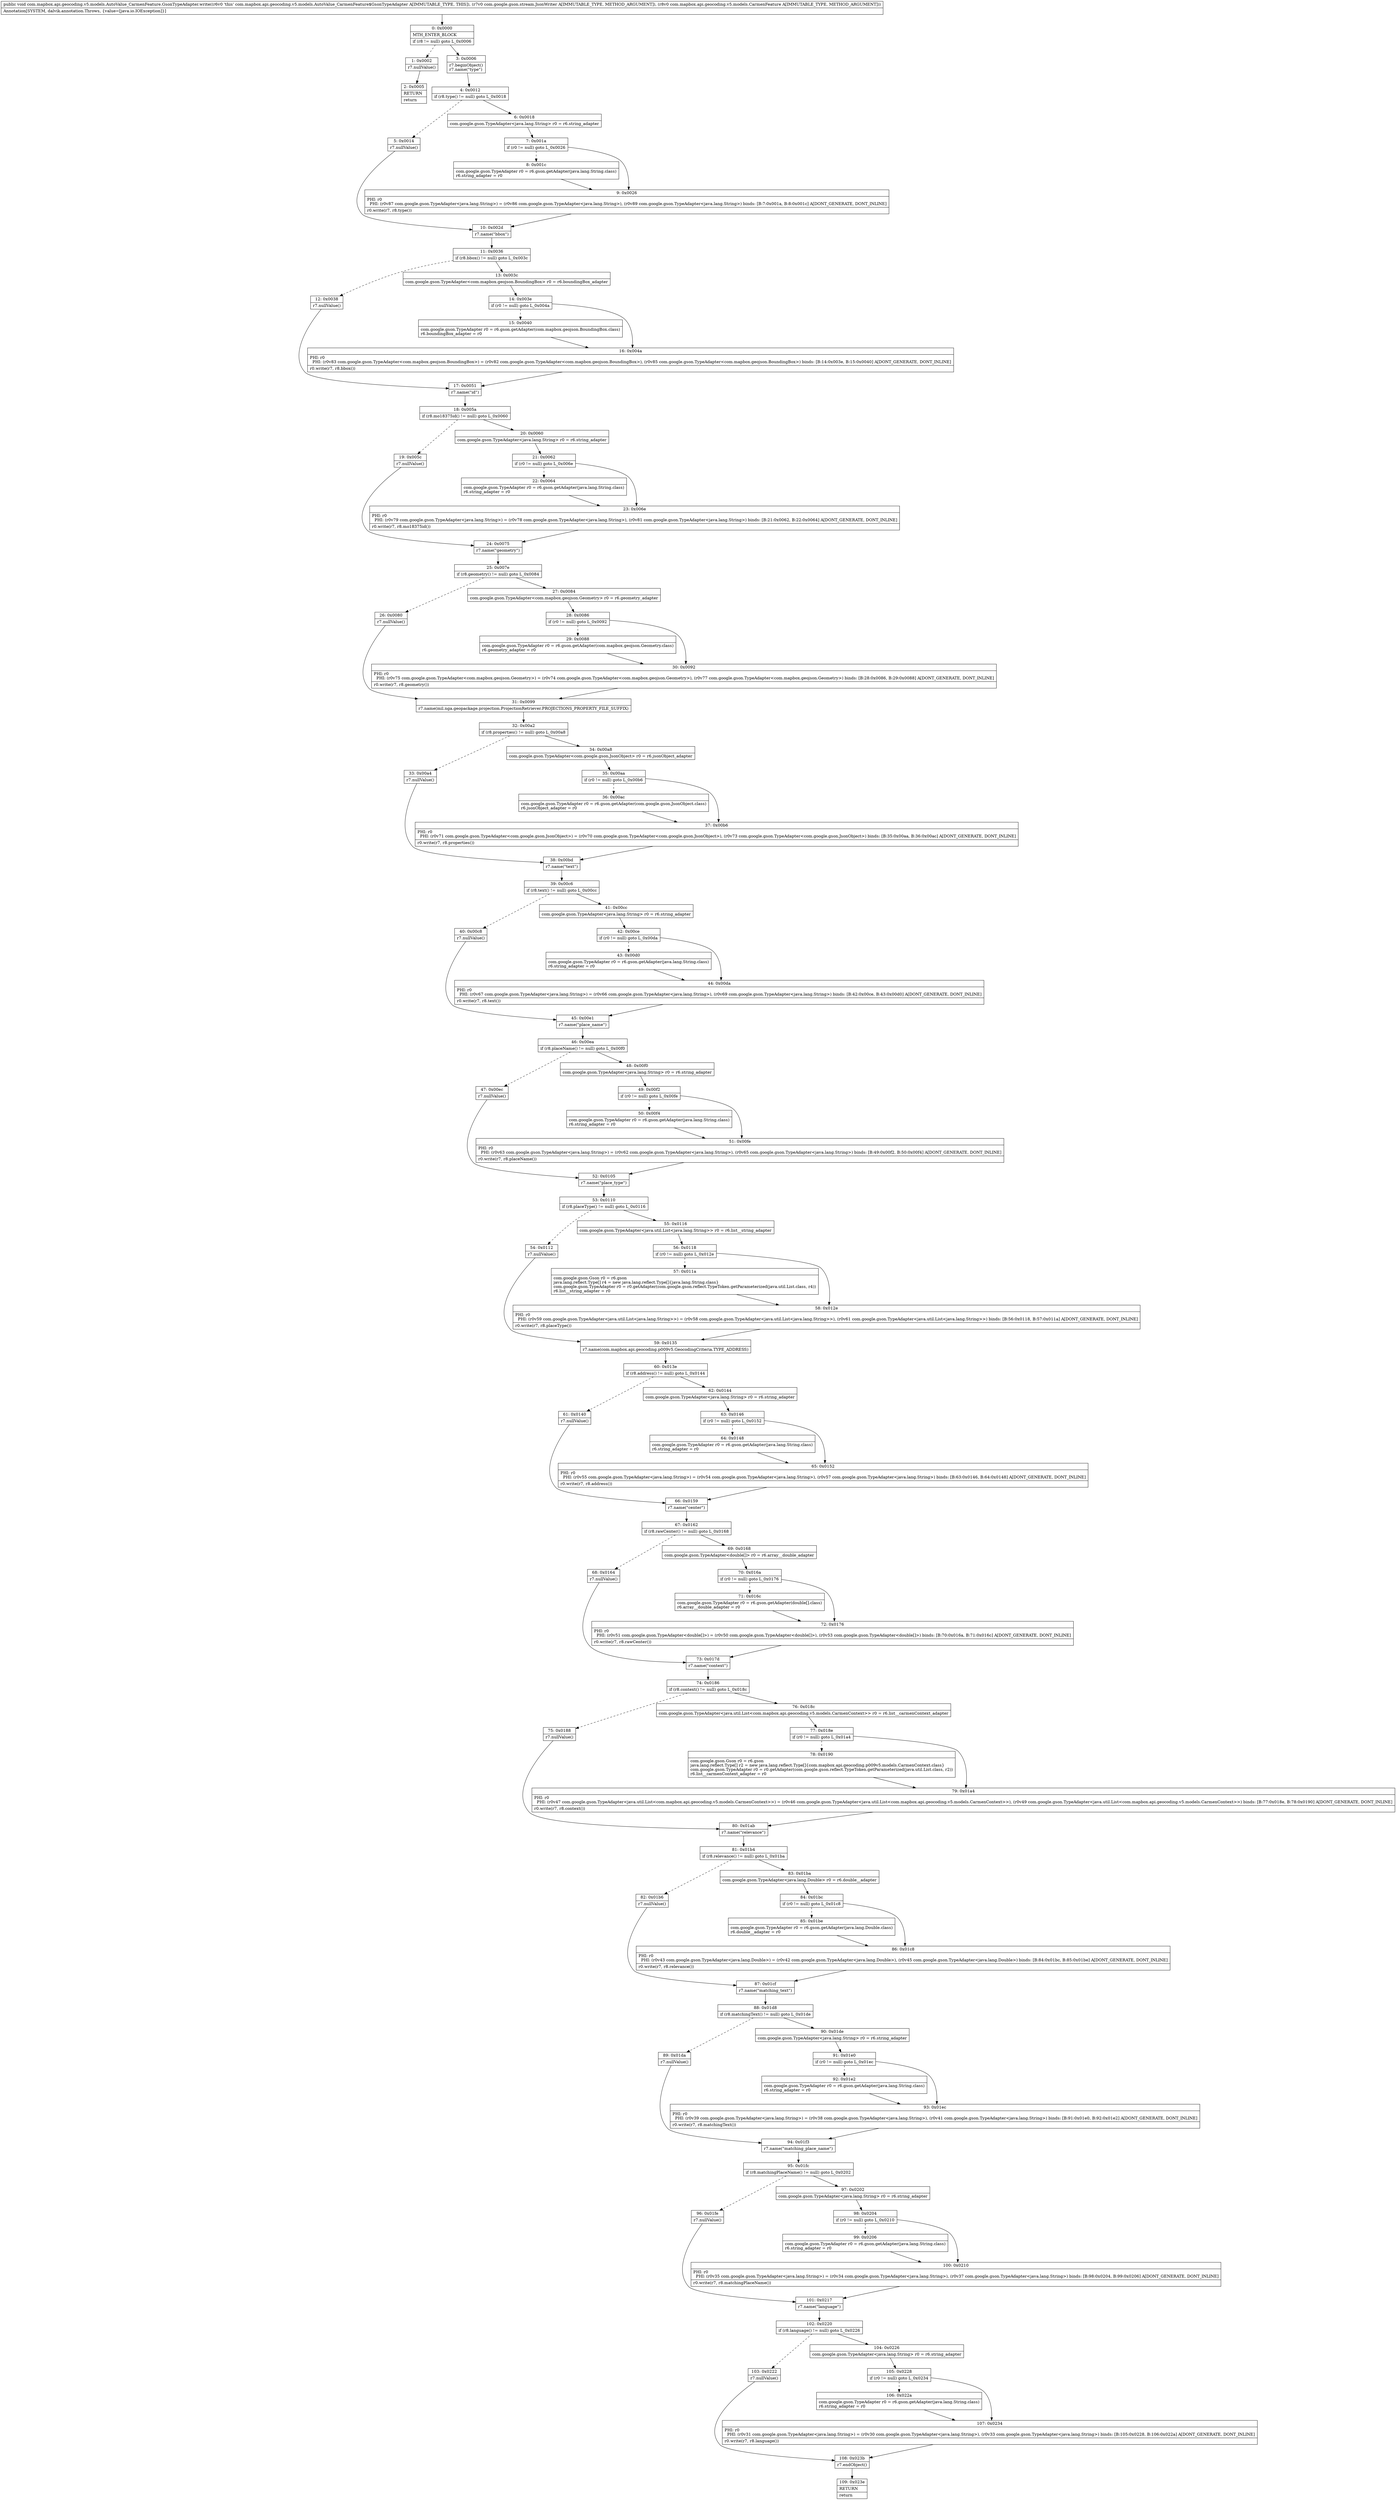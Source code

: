 digraph "CFG forcom.mapbox.api.geocoding.v5.models.AutoValue_CarmenFeature.GsonTypeAdapter.write(Lcom\/google\/gson\/stream\/JsonWriter;Lcom\/mapbox\/api\/geocoding\/v5\/models\/CarmenFeature;)V" {
Node_0 [shape=record,label="{0\:\ 0x0000|MTH_ENTER_BLOCK\l|if (r8 != null) goto L_0x0006\l}"];
Node_1 [shape=record,label="{1\:\ 0x0002|r7.nullValue()\l}"];
Node_2 [shape=record,label="{2\:\ 0x0005|RETURN\l|return\l}"];
Node_3 [shape=record,label="{3\:\ 0x0006|r7.beginObject()\lr7.name(\"type\")\l}"];
Node_4 [shape=record,label="{4\:\ 0x0012|if (r8.type() != null) goto L_0x0018\l}"];
Node_5 [shape=record,label="{5\:\ 0x0014|r7.nullValue()\l}"];
Node_6 [shape=record,label="{6\:\ 0x0018|com.google.gson.TypeAdapter\<java.lang.String\> r0 = r6.string_adapter\l}"];
Node_7 [shape=record,label="{7\:\ 0x001a|if (r0 != null) goto L_0x0026\l}"];
Node_8 [shape=record,label="{8\:\ 0x001c|com.google.gson.TypeAdapter r0 = r6.gson.getAdapter(java.lang.String.class)\lr6.string_adapter = r0\l}"];
Node_9 [shape=record,label="{9\:\ 0x0026|PHI: r0 \l  PHI: (r0v87 com.google.gson.TypeAdapter\<java.lang.String\>) = (r0v86 com.google.gson.TypeAdapter\<java.lang.String\>), (r0v89 com.google.gson.TypeAdapter\<java.lang.String\>) binds: [B:7:0x001a, B:8:0x001c] A[DONT_GENERATE, DONT_INLINE]\l|r0.write(r7, r8.type())\l}"];
Node_10 [shape=record,label="{10\:\ 0x002d|r7.name(\"bbox\")\l}"];
Node_11 [shape=record,label="{11\:\ 0x0036|if (r8.bbox() != null) goto L_0x003c\l}"];
Node_12 [shape=record,label="{12\:\ 0x0038|r7.nullValue()\l}"];
Node_13 [shape=record,label="{13\:\ 0x003c|com.google.gson.TypeAdapter\<com.mapbox.geojson.BoundingBox\> r0 = r6.boundingBox_adapter\l}"];
Node_14 [shape=record,label="{14\:\ 0x003e|if (r0 != null) goto L_0x004a\l}"];
Node_15 [shape=record,label="{15\:\ 0x0040|com.google.gson.TypeAdapter r0 = r6.gson.getAdapter(com.mapbox.geojson.BoundingBox.class)\lr6.boundingBox_adapter = r0\l}"];
Node_16 [shape=record,label="{16\:\ 0x004a|PHI: r0 \l  PHI: (r0v83 com.google.gson.TypeAdapter\<com.mapbox.geojson.BoundingBox\>) = (r0v82 com.google.gson.TypeAdapter\<com.mapbox.geojson.BoundingBox\>), (r0v85 com.google.gson.TypeAdapter\<com.mapbox.geojson.BoundingBox\>) binds: [B:14:0x003e, B:15:0x0040] A[DONT_GENERATE, DONT_INLINE]\l|r0.write(r7, r8.bbox())\l}"];
Node_17 [shape=record,label="{17\:\ 0x0051|r7.name(\"id\")\l}"];
Node_18 [shape=record,label="{18\:\ 0x005a|if (r8.mo18375id() != null) goto L_0x0060\l}"];
Node_19 [shape=record,label="{19\:\ 0x005c|r7.nullValue()\l}"];
Node_20 [shape=record,label="{20\:\ 0x0060|com.google.gson.TypeAdapter\<java.lang.String\> r0 = r6.string_adapter\l}"];
Node_21 [shape=record,label="{21\:\ 0x0062|if (r0 != null) goto L_0x006e\l}"];
Node_22 [shape=record,label="{22\:\ 0x0064|com.google.gson.TypeAdapter r0 = r6.gson.getAdapter(java.lang.String.class)\lr6.string_adapter = r0\l}"];
Node_23 [shape=record,label="{23\:\ 0x006e|PHI: r0 \l  PHI: (r0v79 com.google.gson.TypeAdapter\<java.lang.String\>) = (r0v78 com.google.gson.TypeAdapter\<java.lang.String\>), (r0v81 com.google.gson.TypeAdapter\<java.lang.String\>) binds: [B:21:0x0062, B:22:0x0064] A[DONT_GENERATE, DONT_INLINE]\l|r0.write(r7, r8.mo18375id())\l}"];
Node_24 [shape=record,label="{24\:\ 0x0075|r7.name(\"geometry\")\l}"];
Node_25 [shape=record,label="{25\:\ 0x007e|if (r8.geometry() != null) goto L_0x0084\l}"];
Node_26 [shape=record,label="{26\:\ 0x0080|r7.nullValue()\l}"];
Node_27 [shape=record,label="{27\:\ 0x0084|com.google.gson.TypeAdapter\<com.mapbox.geojson.Geometry\> r0 = r6.geometry_adapter\l}"];
Node_28 [shape=record,label="{28\:\ 0x0086|if (r0 != null) goto L_0x0092\l}"];
Node_29 [shape=record,label="{29\:\ 0x0088|com.google.gson.TypeAdapter r0 = r6.gson.getAdapter(com.mapbox.geojson.Geometry.class)\lr6.geometry_adapter = r0\l}"];
Node_30 [shape=record,label="{30\:\ 0x0092|PHI: r0 \l  PHI: (r0v75 com.google.gson.TypeAdapter\<com.mapbox.geojson.Geometry\>) = (r0v74 com.google.gson.TypeAdapter\<com.mapbox.geojson.Geometry\>), (r0v77 com.google.gson.TypeAdapter\<com.mapbox.geojson.Geometry\>) binds: [B:28:0x0086, B:29:0x0088] A[DONT_GENERATE, DONT_INLINE]\l|r0.write(r7, r8.geometry())\l}"];
Node_31 [shape=record,label="{31\:\ 0x0099|r7.name(mil.nga.geopackage.projection.ProjectionRetriever.PROJECTIONS_PROPERTY_FILE_SUFFIX)\l}"];
Node_32 [shape=record,label="{32\:\ 0x00a2|if (r8.properties() != null) goto L_0x00a8\l}"];
Node_33 [shape=record,label="{33\:\ 0x00a4|r7.nullValue()\l}"];
Node_34 [shape=record,label="{34\:\ 0x00a8|com.google.gson.TypeAdapter\<com.google.gson.JsonObject\> r0 = r6.jsonObject_adapter\l}"];
Node_35 [shape=record,label="{35\:\ 0x00aa|if (r0 != null) goto L_0x00b6\l}"];
Node_36 [shape=record,label="{36\:\ 0x00ac|com.google.gson.TypeAdapter r0 = r6.gson.getAdapter(com.google.gson.JsonObject.class)\lr6.jsonObject_adapter = r0\l}"];
Node_37 [shape=record,label="{37\:\ 0x00b6|PHI: r0 \l  PHI: (r0v71 com.google.gson.TypeAdapter\<com.google.gson.JsonObject\>) = (r0v70 com.google.gson.TypeAdapter\<com.google.gson.JsonObject\>), (r0v73 com.google.gson.TypeAdapter\<com.google.gson.JsonObject\>) binds: [B:35:0x00aa, B:36:0x00ac] A[DONT_GENERATE, DONT_INLINE]\l|r0.write(r7, r8.properties())\l}"];
Node_38 [shape=record,label="{38\:\ 0x00bd|r7.name(\"text\")\l}"];
Node_39 [shape=record,label="{39\:\ 0x00c6|if (r8.text() != null) goto L_0x00cc\l}"];
Node_40 [shape=record,label="{40\:\ 0x00c8|r7.nullValue()\l}"];
Node_41 [shape=record,label="{41\:\ 0x00cc|com.google.gson.TypeAdapter\<java.lang.String\> r0 = r6.string_adapter\l}"];
Node_42 [shape=record,label="{42\:\ 0x00ce|if (r0 != null) goto L_0x00da\l}"];
Node_43 [shape=record,label="{43\:\ 0x00d0|com.google.gson.TypeAdapter r0 = r6.gson.getAdapter(java.lang.String.class)\lr6.string_adapter = r0\l}"];
Node_44 [shape=record,label="{44\:\ 0x00da|PHI: r0 \l  PHI: (r0v67 com.google.gson.TypeAdapter\<java.lang.String\>) = (r0v66 com.google.gson.TypeAdapter\<java.lang.String\>), (r0v69 com.google.gson.TypeAdapter\<java.lang.String\>) binds: [B:42:0x00ce, B:43:0x00d0] A[DONT_GENERATE, DONT_INLINE]\l|r0.write(r7, r8.text())\l}"];
Node_45 [shape=record,label="{45\:\ 0x00e1|r7.name(\"place_name\")\l}"];
Node_46 [shape=record,label="{46\:\ 0x00ea|if (r8.placeName() != null) goto L_0x00f0\l}"];
Node_47 [shape=record,label="{47\:\ 0x00ec|r7.nullValue()\l}"];
Node_48 [shape=record,label="{48\:\ 0x00f0|com.google.gson.TypeAdapter\<java.lang.String\> r0 = r6.string_adapter\l}"];
Node_49 [shape=record,label="{49\:\ 0x00f2|if (r0 != null) goto L_0x00fe\l}"];
Node_50 [shape=record,label="{50\:\ 0x00f4|com.google.gson.TypeAdapter r0 = r6.gson.getAdapter(java.lang.String.class)\lr6.string_adapter = r0\l}"];
Node_51 [shape=record,label="{51\:\ 0x00fe|PHI: r0 \l  PHI: (r0v63 com.google.gson.TypeAdapter\<java.lang.String\>) = (r0v62 com.google.gson.TypeAdapter\<java.lang.String\>), (r0v65 com.google.gson.TypeAdapter\<java.lang.String\>) binds: [B:49:0x00f2, B:50:0x00f4] A[DONT_GENERATE, DONT_INLINE]\l|r0.write(r7, r8.placeName())\l}"];
Node_52 [shape=record,label="{52\:\ 0x0105|r7.name(\"place_type\")\l}"];
Node_53 [shape=record,label="{53\:\ 0x0110|if (r8.placeType() != null) goto L_0x0116\l}"];
Node_54 [shape=record,label="{54\:\ 0x0112|r7.nullValue()\l}"];
Node_55 [shape=record,label="{55\:\ 0x0116|com.google.gson.TypeAdapter\<java.util.List\<java.lang.String\>\> r0 = r6.list__string_adapter\l}"];
Node_56 [shape=record,label="{56\:\ 0x0118|if (r0 != null) goto L_0x012e\l}"];
Node_57 [shape=record,label="{57\:\ 0x011a|com.google.gson.Gson r0 = r6.gson\ljava.lang.reflect.Type[] r4 = new java.lang.reflect.Type[]\{java.lang.String.class\}\lcom.google.gson.TypeAdapter r0 = r0.getAdapter(com.google.gson.reflect.TypeToken.getParameterized(java.util.List.class, r4))\lr6.list__string_adapter = r0\l}"];
Node_58 [shape=record,label="{58\:\ 0x012e|PHI: r0 \l  PHI: (r0v59 com.google.gson.TypeAdapter\<java.util.List\<java.lang.String\>\>) = (r0v58 com.google.gson.TypeAdapter\<java.util.List\<java.lang.String\>\>), (r0v61 com.google.gson.TypeAdapter\<java.util.List\<java.lang.String\>\>) binds: [B:56:0x0118, B:57:0x011a] A[DONT_GENERATE, DONT_INLINE]\l|r0.write(r7, r8.placeType())\l}"];
Node_59 [shape=record,label="{59\:\ 0x0135|r7.name(com.mapbox.api.geocoding.p009v5.GeocodingCriteria.TYPE_ADDRESS)\l}"];
Node_60 [shape=record,label="{60\:\ 0x013e|if (r8.address() != null) goto L_0x0144\l}"];
Node_61 [shape=record,label="{61\:\ 0x0140|r7.nullValue()\l}"];
Node_62 [shape=record,label="{62\:\ 0x0144|com.google.gson.TypeAdapter\<java.lang.String\> r0 = r6.string_adapter\l}"];
Node_63 [shape=record,label="{63\:\ 0x0146|if (r0 != null) goto L_0x0152\l}"];
Node_64 [shape=record,label="{64\:\ 0x0148|com.google.gson.TypeAdapter r0 = r6.gson.getAdapter(java.lang.String.class)\lr6.string_adapter = r0\l}"];
Node_65 [shape=record,label="{65\:\ 0x0152|PHI: r0 \l  PHI: (r0v55 com.google.gson.TypeAdapter\<java.lang.String\>) = (r0v54 com.google.gson.TypeAdapter\<java.lang.String\>), (r0v57 com.google.gson.TypeAdapter\<java.lang.String\>) binds: [B:63:0x0146, B:64:0x0148] A[DONT_GENERATE, DONT_INLINE]\l|r0.write(r7, r8.address())\l}"];
Node_66 [shape=record,label="{66\:\ 0x0159|r7.name(\"center\")\l}"];
Node_67 [shape=record,label="{67\:\ 0x0162|if (r8.rawCenter() != null) goto L_0x0168\l}"];
Node_68 [shape=record,label="{68\:\ 0x0164|r7.nullValue()\l}"];
Node_69 [shape=record,label="{69\:\ 0x0168|com.google.gson.TypeAdapter\<double[]\> r0 = r6.array__double_adapter\l}"];
Node_70 [shape=record,label="{70\:\ 0x016a|if (r0 != null) goto L_0x0176\l}"];
Node_71 [shape=record,label="{71\:\ 0x016c|com.google.gson.TypeAdapter r0 = r6.gson.getAdapter(double[].class)\lr6.array__double_adapter = r0\l}"];
Node_72 [shape=record,label="{72\:\ 0x0176|PHI: r0 \l  PHI: (r0v51 com.google.gson.TypeAdapter\<double[]\>) = (r0v50 com.google.gson.TypeAdapter\<double[]\>), (r0v53 com.google.gson.TypeAdapter\<double[]\>) binds: [B:70:0x016a, B:71:0x016c] A[DONT_GENERATE, DONT_INLINE]\l|r0.write(r7, r8.rawCenter())\l}"];
Node_73 [shape=record,label="{73\:\ 0x017d|r7.name(\"context\")\l}"];
Node_74 [shape=record,label="{74\:\ 0x0186|if (r8.context() != null) goto L_0x018c\l}"];
Node_75 [shape=record,label="{75\:\ 0x0188|r7.nullValue()\l}"];
Node_76 [shape=record,label="{76\:\ 0x018c|com.google.gson.TypeAdapter\<java.util.List\<com.mapbox.api.geocoding.v5.models.CarmenContext\>\> r0 = r6.list__carmenContext_adapter\l}"];
Node_77 [shape=record,label="{77\:\ 0x018e|if (r0 != null) goto L_0x01a4\l}"];
Node_78 [shape=record,label="{78\:\ 0x0190|com.google.gson.Gson r0 = r6.gson\ljava.lang.reflect.Type[] r2 = new java.lang.reflect.Type[]\{com.mapbox.api.geocoding.p009v5.models.CarmenContext.class\}\lcom.google.gson.TypeAdapter r0 = r0.getAdapter(com.google.gson.reflect.TypeToken.getParameterized(java.util.List.class, r2))\lr6.list__carmenContext_adapter = r0\l}"];
Node_79 [shape=record,label="{79\:\ 0x01a4|PHI: r0 \l  PHI: (r0v47 com.google.gson.TypeAdapter\<java.util.List\<com.mapbox.api.geocoding.v5.models.CarmenContext\>\>) = (r0v46 com.google.gson.TypeAdapter\<java.util.List\<com.mapbox.api.geocoding.v5.models.CarmenContext\>\>), (r0v49 com.google.gson.TypeAdapter\<java.util.List\<com.mapbox.api.geocoding.v5.models.CarmenContext\>\>) binds: [B:77:0x018e, B:78:0x0190] A[DONT_GENERATE, DONT_INLINE]\l|r0.write(r7, r8.context())\l}"];
Node_80 [shape=record,label="{80\:\ 0x01ab|r7.name(\"relevance\")\l}"];
Node_81 [shape=record,label="{81\:\ 0x01b4|if (r8.relevance() != null) goto L_0x01ba\l}"];
Node_82 [shape=record,label="{82\:\ 0x01b6|r7.nullValue()\l}"];
Node_83 [shape=record,label="{83\:\ 0x01ba|com.google.gson.TypeAdapter\<java.lang.Double\> r0 = r6.double__adapter\l}"];
Node_84 [shape=record,label="{84\:\ 0x01bc|if (r0 != null) goto L_0x01c8\l}"];
Node_85 [shape=record,label="{85\:\ 0x01be|com.google.gson.TypeAdapter r0 = r6.gson.getAdapter(java.lang.Double.class)\lr6.double__adapter = r0\l}"];
Node_86 [shape=record,label="{86\:\ 0x01c8|PHI: r0 \l  PHI: (r0v43 com.google.gson.TypeAdapter\<java.lang.Double\>) = (r0v42 com.google.gson.TypeAdapter\<java.lang.Double\>), (r0v45 com.google.gson.TypeAdapter\<java.lang.Double\>) binds: [B:84:0x01bc, B:85:0x01be] A[DONT_GENERATE, DONT_INLINE]\l|r0.write(r7, r8.relevance())\l}"];
Node_87 [shape=record,label="{87\:\ 0x01cf|r7.name(\"matching_text\")\l}"];
Node_88 [shape=record,label="{88\:\ 0x01d8|if (r8.matchingText() != null) goto L_0x01de\l}"];
Node_89 [shape=record,label="{89\:\ 0x01da|r7.nullValue()\l}"];
Node_90 [shape=record,label="{90\:\ 0x01de|com.google.gson.TypeAdapter\<java.lang.String\> r0 = r6.string_adapter\l}"];
Node_91 [shape=record,label="{91\:\ 0x01e0|if (r0 != null) goto L_0x01ec\l}"];
Node_92 [shape=record,label="{92\:\ 0x01e2|com.google.gson.TypeAdapter r0 = r6.gson.getAdapter(java.lang.String.class)\lr6.string_adapter = r0\l}"];
Node_93 [shape=record,label="{93\:\ 0x01ec|PHI: r0 \l  PHI: (r0v39 com.google.gson.TypeAdapter\<java.lang.String\>) = (r0v38 com.google.gson.TypeAdapter\<java.lang.String\>), (r0v41 com.google.gson.TypeAdapter\<java.lang.String\>) binds: [B:91:0x01e0, B:92:0x01e2] A[DONT_GENERATE, DONT_INLINE]\l|r0.write(r7, r8.matchingText())\l}"];
Node_94 [shape=record,label="{94\:\ 0x01f3|r7.name(\"matching_place_name\")\l}"];
Node_95 [shape=record,label="{95\:\ 0x01fc|if (r8.matchingPlaceName() != null) goto L_0x0202\l}"];
Node_96 [shape=record,label="{96\:\ 0x01fe|r7.nullValue()\l}"];
Node_97 [shape=record,label="{97\:\ 0x0202|com.google.gson.TypeAdapter\<java.lang.String\> r0 = r6.string_adapter\l}"];
Node_98 [shape=record,label="{98\:\ 0x0204|if (r0 != null) goto L_0x0210\l}"];
Node_99 [shape=record,label="{99\:\ 0x0206|com.google.gson.TypeAdapter r0 = r6.gson.getAdapter(java.lang.String.class)\lr6.string_adapter = r0\l}"];
Node_100 [shape=record,label="{100\:\ 0x0210|PHI: r0 \l  PHI: (r0v35 com.google.gson.TypeAdapter\<java.lang.String\>) = (r0v34 com.google.gson.TypeAdapter\<java.lang.String\>), (r0v37 com.google.gson.TypeAdapter\<java.lang.String\>) binds: [B:98:0x0204, B:99:0x0206] A[DONT_GENERATE, DONT_INLINE]\l|r0.write(r7, r8.matchingPlaceName())\l}"];
Node_101 [shape=record,label="{101\:\ 0x0217|r7.name(\"language\")\l}"];
Node_102 [shape=record,label="{102\:\ 0x0220|if (r8.language() != null) goto L_0x0226\l}"];
Node_103 [shape=record,label="{103\:\ 0x0222|r7.nullValue()\l}"];
Node_104 [shape=record,label="{104\:\ 0x0226|com.google.gson.TypeAdapter\<java.lang.String\> r0 = r6.string_adapter\l}"];
Node_105 [shape=record,label="{105\:\ 0x0228|if (r0 != null) goto L_0x0234\l}"];
Node_106 [shape=record,label="{106\:\ 0x022a|com.google.gson.TypeAdapter r0 = r6.gson.getAdapter(java.lang.String.class)\lr6.string_adapter = r0\l}"];
Node_107 [shape=record,label="{107\:\ 0x0234|PHI: r0 \l  PHI: (r0v31 com.google.gson.TypeAdapter\<java.lang.String\>) = (r0v30 com.google.gson.TypeAdapter\<java.lang.String\>), (r0v33 com.google.gson.TypeAdapter\<java.lang.String\>) binds: [B:105:0x0228, B:106:0x022a] A[DONT_GENERATE, DONT_INLINE]\l|r0.write(r7, r8.language())\l}"];
Node_108 [shape=record,label="{108\:\ 0x023b|r7.endObject()\l}"];
Node_109 [shape=record,label="{109\:\ 0x023e|RETURN\l|return\l}"];
MethodNode[shape=record,label="{public void com.mapbox.api.geocoding.v5.models.AutoValue_CarmenFeature.GsonTypeAdapter.write((r6v0 'this' com.mapbox.api.geocoding.v5.models.AutoValue_CarmenFeature$GsonTypeAdapter A[IMMUTABLE_TYPE, THIS]), (r7v0 com.google.gson.stream.JsonWriter A[IMMUTABLE_TYPE, METHOD_ARGUMENT]), (r8v0 com.mapbox.api.geocoding.v5.models.CarmenFeature A[IMMUTABLE_TYPE, METHOD_ARGUMENT]))  | Annotation[SYSTEM, dalvik.annotation.Throws, \{value=[java.io.IOException]\}]\l}"];
MethodNode -> Node_0;
Node_0 -> Node_1[style=dashed];
Node_0 -> Node_3;
Node_1 -> Node_2;
Node_3 -> Node_4;
Node_4 -> Node_5[style=dashed];
Node_4 -> Node_6;
Node_5 -> Node_10;
Node_6 -> Node_7;
Node_7 -> Node_8[style=dashed];
Node_7 -> Node_9;
Node_8 -> Node_9;
Node_9 -> Node_10;
Node_10 -> Node_11;
Node_11 -> Node_12[style=dashed];
Node_11 -> Node_13;
Node_12 -> Node_17;
Node_13 -> Node_14;
Node_14 -> Node_15[style=dashed];
Node_14 -> Node_16;
Node_15 -> Node_16;
Node_16 -> Node_17;
Node_17 -> Node_18;
Node_18 -> Node_19[style=dashed];
Node_18 -> Node_20;
Node_19 -> Node_24;
Node_20 -> Node_21;
Node_21 -> Node_22[style=dashed];
Node_21 -> Node_23;
Node_22 -> Node_23;
Node_23 -> Node_24;
Node_24 -> Node_25;
Node_25 -> Node_26[style=dashed];
Node_25 -> Node_27;
Node_26 -> Node_31;
Node_27 -> Node_28;
Node_28 -> Node_29[style=dashed];
Node_28 -> Node_30;
Node_29 -> Node_30;
Node_30 -> Node_31;
Node_31 -> Node_32;
Node_32 -> Node_33[style=dashed];
Node_32 -> Node_34;
Node_33 -> Node_38;
Node_34 -> Node_35;
Node_35 -> Node_36[style=dashed];
Node_35 -> Node_37;
Node_36 -> Node_37;
Node_37 -> Node_38;
Node_38 -> Node_39;
Node_39 -> Node_40[style=dashed];
Node_39 -> Node_41;
Node_40 -> Node_45;
Node_41 -> Node_42;
Node_42 -> Node_43[style=dashed];
Node_42 -> Node_44;
Node_43 -> Node_44;
Node_44 -> Node_45;
Node_45 -> Node_46;
Node_46 -> Node_47[style=dashed];
Node_46 -> Node_48;
Node_47 -> Node_52;
Node_48 -> Node_49;
Node_49 -> Node_50[style=dashed];
Node_49 -> Node_51;
Node_50 -> Node_51;
Node_51 -> Node_52;
Node_52 -> Node_53;
Node_53 -> Node_54[style=dashed];
Node_53 -> Node_55;
Node_54 -> Node_59;
Node_55 -> Node_56;
Node_56 -> Node_57[style=dashed];
Node_56 -> Node_58;
Node_57 -> Node_58;
Node_58 -> Node_59;
Node_59 -> Node_60;
Node_60 -> Node_61[style=dashed];
Node_60 -> Node_62;
Node_61 -> Node_66;
Node_62 -> Node_63;
Node_63 -> Node_64[style=dashed];
Node_63 -> Node_65;
Node_64 -> Node_65;
Node_65 -> Node_66;
Node_66 -> Node_67;
Node_67 -> Node_68[style=dashed];
Node_67 -> Node_69;
Node_68 -> Node_73;
Node_69 -> Node_70;
Node_70 -> Node_71[style=dashed];
Node_70 -> Node_72;
Node_71 -> Node_72;
Node_72 -> Node_73;
Node_73 -> Node_74;
Node_74 -> Node_75[style=dashed];
Node_74 -> Node_76;
Node_75 -> Node_80;
Node_76 -> Node_77;
Node_77 -> Node_78[style=dashed];
Node_77 -> Node_79;
Node_78 -> Node_79;
Node_79 -> Node_80;
Node_80 -> Node_81;
Node_81 -> Node_82[style=dashed];
Node_81 -> Node_83;
Node_82 -> Node_87;
Node_83 -> Node_84;
Node_84 -> Node_85[style=dashed];
Node_84 -> Node_86;
Node_85 -> Node_86;
Node_86 -> Node_87;
Node_87 -> Node_88;
Node_88 -> Node_89[style=dashed];
Node_88 -> Node_90;
Node_89 -> Node_94;
Node_90 -> Node_91;
Node_91 -> Node_92[style=dashed];
Node_91 -> Node_93;
Node_92 -> Node_93;
Node_93 -> Node_94;
Node_94 -> Node_95;
Node_95 -> Node_96[style=dashed];
Node_95 -> Node_97;
Node_96 -> Node_101;
Node_97 -> Node_98;
Node_98 -> Node_99[style=dashed];
Node_98 -> Node_100;
Node_99 -> Node_100;
Node_100 -> Node_101;
Node_101 -> Node_102;
Node_102 -> Node_103[style=dashed];
Node_102 -> Node_104;
Node_103 -> Node_108;
Node_104 -> Node_105;
Node_105 -> Node_106[style=dashed];
Node_105 -> Node_107;
Node_106 -> Node_107;
Node_107 -> Node_108;
Node_108 -> Node_109;
}

